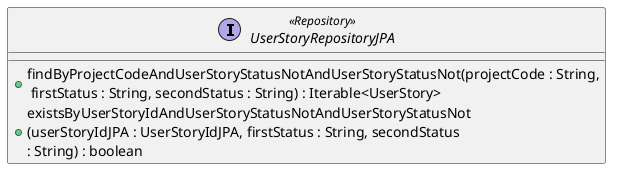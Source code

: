 @startuml
'https://plantuml.com/class-diagram

interface UserStoryRepositoryJPA<<Repository>> {

    + findByProjectCodeAndUserStoryStatusNotAndUserStoryStatusNot(projectCode : String,\n firstStatus : String, secondStatus : String) : Iterable<UserStory>
    + existsByUserStoryIdAndUserStoryStatusNotAndUserStoryStatusNot\n(userStoryIdJPA : UserStoryIdJPA, firstStatus : String, secondStatus \n: String) : boolean
}

@enduml